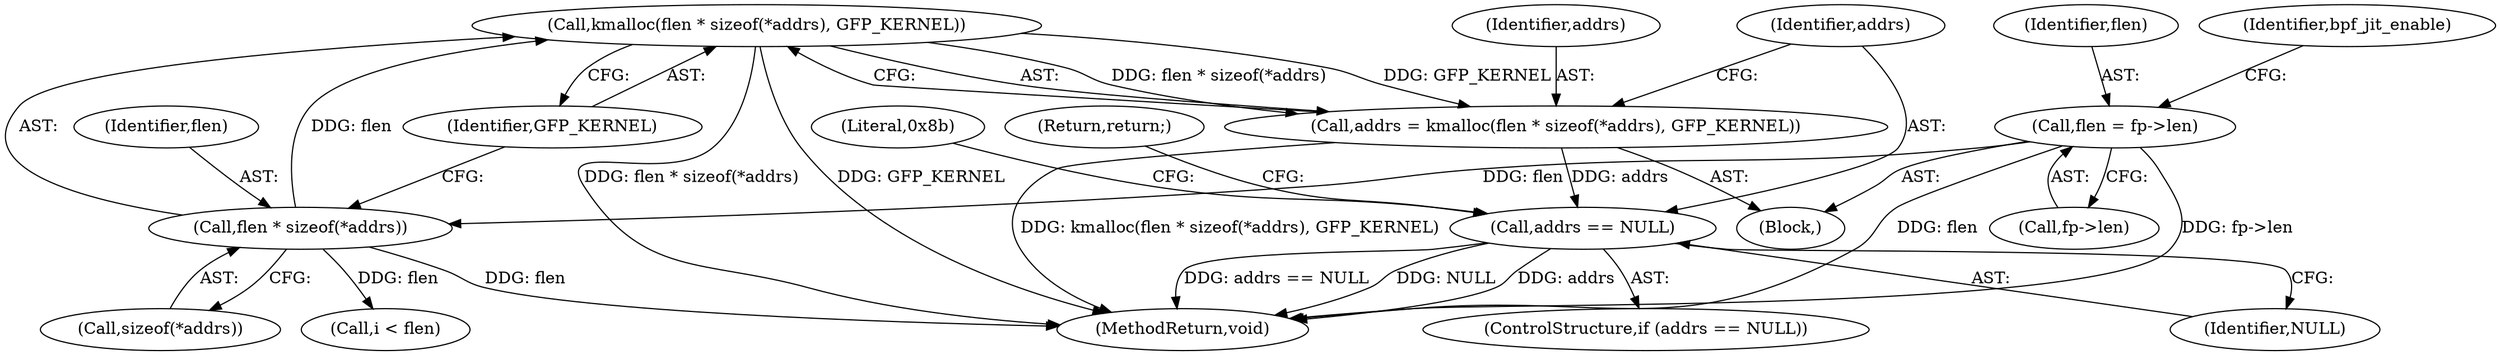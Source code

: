 digraph "0_linux_a03ffcf873fe0f2565386ca8ef832144c42e67fa@API" {
"1000268" [label="(Call,kmalloc(flen * sizeof(*addrs), GFP_KERNEL))"];
"1000269" [label="(Call,flen * sizeof(*addrs))"];
"1000252" [label="(Call,flen = fp->len)"];
"1000266" [label="(Call,addrs = kmalloc(flen * sizeof(*addrs), GFP_KERNEL))"];
"1000276" [label="(Call,addrs == NULL)"];
"1000214" [label="(Block,)"];
"1000268" [label="(Call,kmalloc(flen * sizeof(*addrs), GFP_KERNEL))"];
"1000275" [label="(ControlStructure,if (addrs == NULL))"];
"1000259" [label="(Identifier,bpf_jit_enable)"];
"1000270" [label="(Identifier,flen)"];
"1000253" [label="(Identifier,flen)"];
"1000269" [label="(Call,flen * sizeof(*addrs))"];
"1000274" [label="(Identifier,GFP_KERNEL)"];
"1000267" [label="(Identifier,addrs)"];
"1000266" [label="(Call,addrs = kmalloc(flen * sizeof(*addrs), GFP_KERNEL))"];
"1000278" [label="(Identifier,NULL)"];
"1000252" [label="(Call,flen = fp->len)"];
"1000271" [label="(Call,sizeof(*addrs))"];
"1000310" [label="(MethodReturn,void)"];
"1000283" [label="(Literal,0x8b)"];
"1000254" [label="(Call,fp->len)"];
"1000279" [label="(Return,return;)"];
"1000293" [label="(Call,i < flen)"];
"1000277" [label="(Identifier,addrs)"];
"1000276" [label="(Call,addrs == NULL)"];
"1000268" -> "1000266"  [label="AST: "];
"1000268" -> "1000274"  [label="CFG: "];
"1000269" -> "1000268"  [label="AST: "];
"1000274" -> "1000268"  [label="AST: "];
"1000266" -> "1000268"  [label="CFG: "];
"1000268" -> "1000310"  [label="DDG: flen * sizeof(*addrs)"];
"1000268" -> "1000310"  [label="DDG: GFP_KERNEL"];
"1000268" -> "1000266"  [label="DDG: flen * sizeof(*addrs)"];
"1000268" -> "1000266"  [label="DDG: GFP_KERNEL"];
"1000269" -> "1000268"  [label="DDG: flen"];
"1000269" -> "1000271"  [label="CFG: "];
"1000270" -> "1000269"  [label="AST: "];
"1000271" -> "1000269"  [label="AST: "];
"1000274" -> "1000269"  [label="CFG: "];
"1000269" -> "1000310"  [label="DDG: flen"];
"1000252" -> "1000269"  [label="DDG: flen"];
"1000269" -> "1000293"  [label="DDG: flen"];
"1000252" -> "1000214"  [label="AST: "];
"1000252" -> "1000254"  [label="CFG: "];
"1000253" -> "1000252"  [label="AST: "];
"1000254" -> "1000252"  [label="AST: "];
"1000259" -> "1000252"  [label="CFG: "];
"1000252" -> "1000310"  [label="DDG: flen"];
"1000252" -> "1000310"  [label="DDG: fp->len"];
"1000266" -> "1000214"  [label="AST: "];
"1000267" -> "1000266"  [label="AST: "];
"1000277" -> "1000266"  [label="CFG: "];
"1000266" -> "1000310"  [label="DDG: kmalloc(flen * sizeof(*addrs), GFP_KERNEL)"];
"1000266" -> "1000276"  [label="DDG: addrs"];
"1000276" -> "1000275"  [label="AST: "];
"1000276" -> "1000278"  [label="CFG: "];
"1000277" -> "1000276"  [label="AST: "];
"1000278" -> "1000276"  [label="AST: "];
"1000279" -> "1000276"  [label="CFG: "];
"1000283" -> "1000276"  [label="CFG: "];
"1000276" -> "1000310"  [label="DDG: addrs == NULL"];
"1000276" -> "1000310"  [label="DDG: NULL"];
"1000276" -> "1000310"  [label="DDG: addrs"];
}

